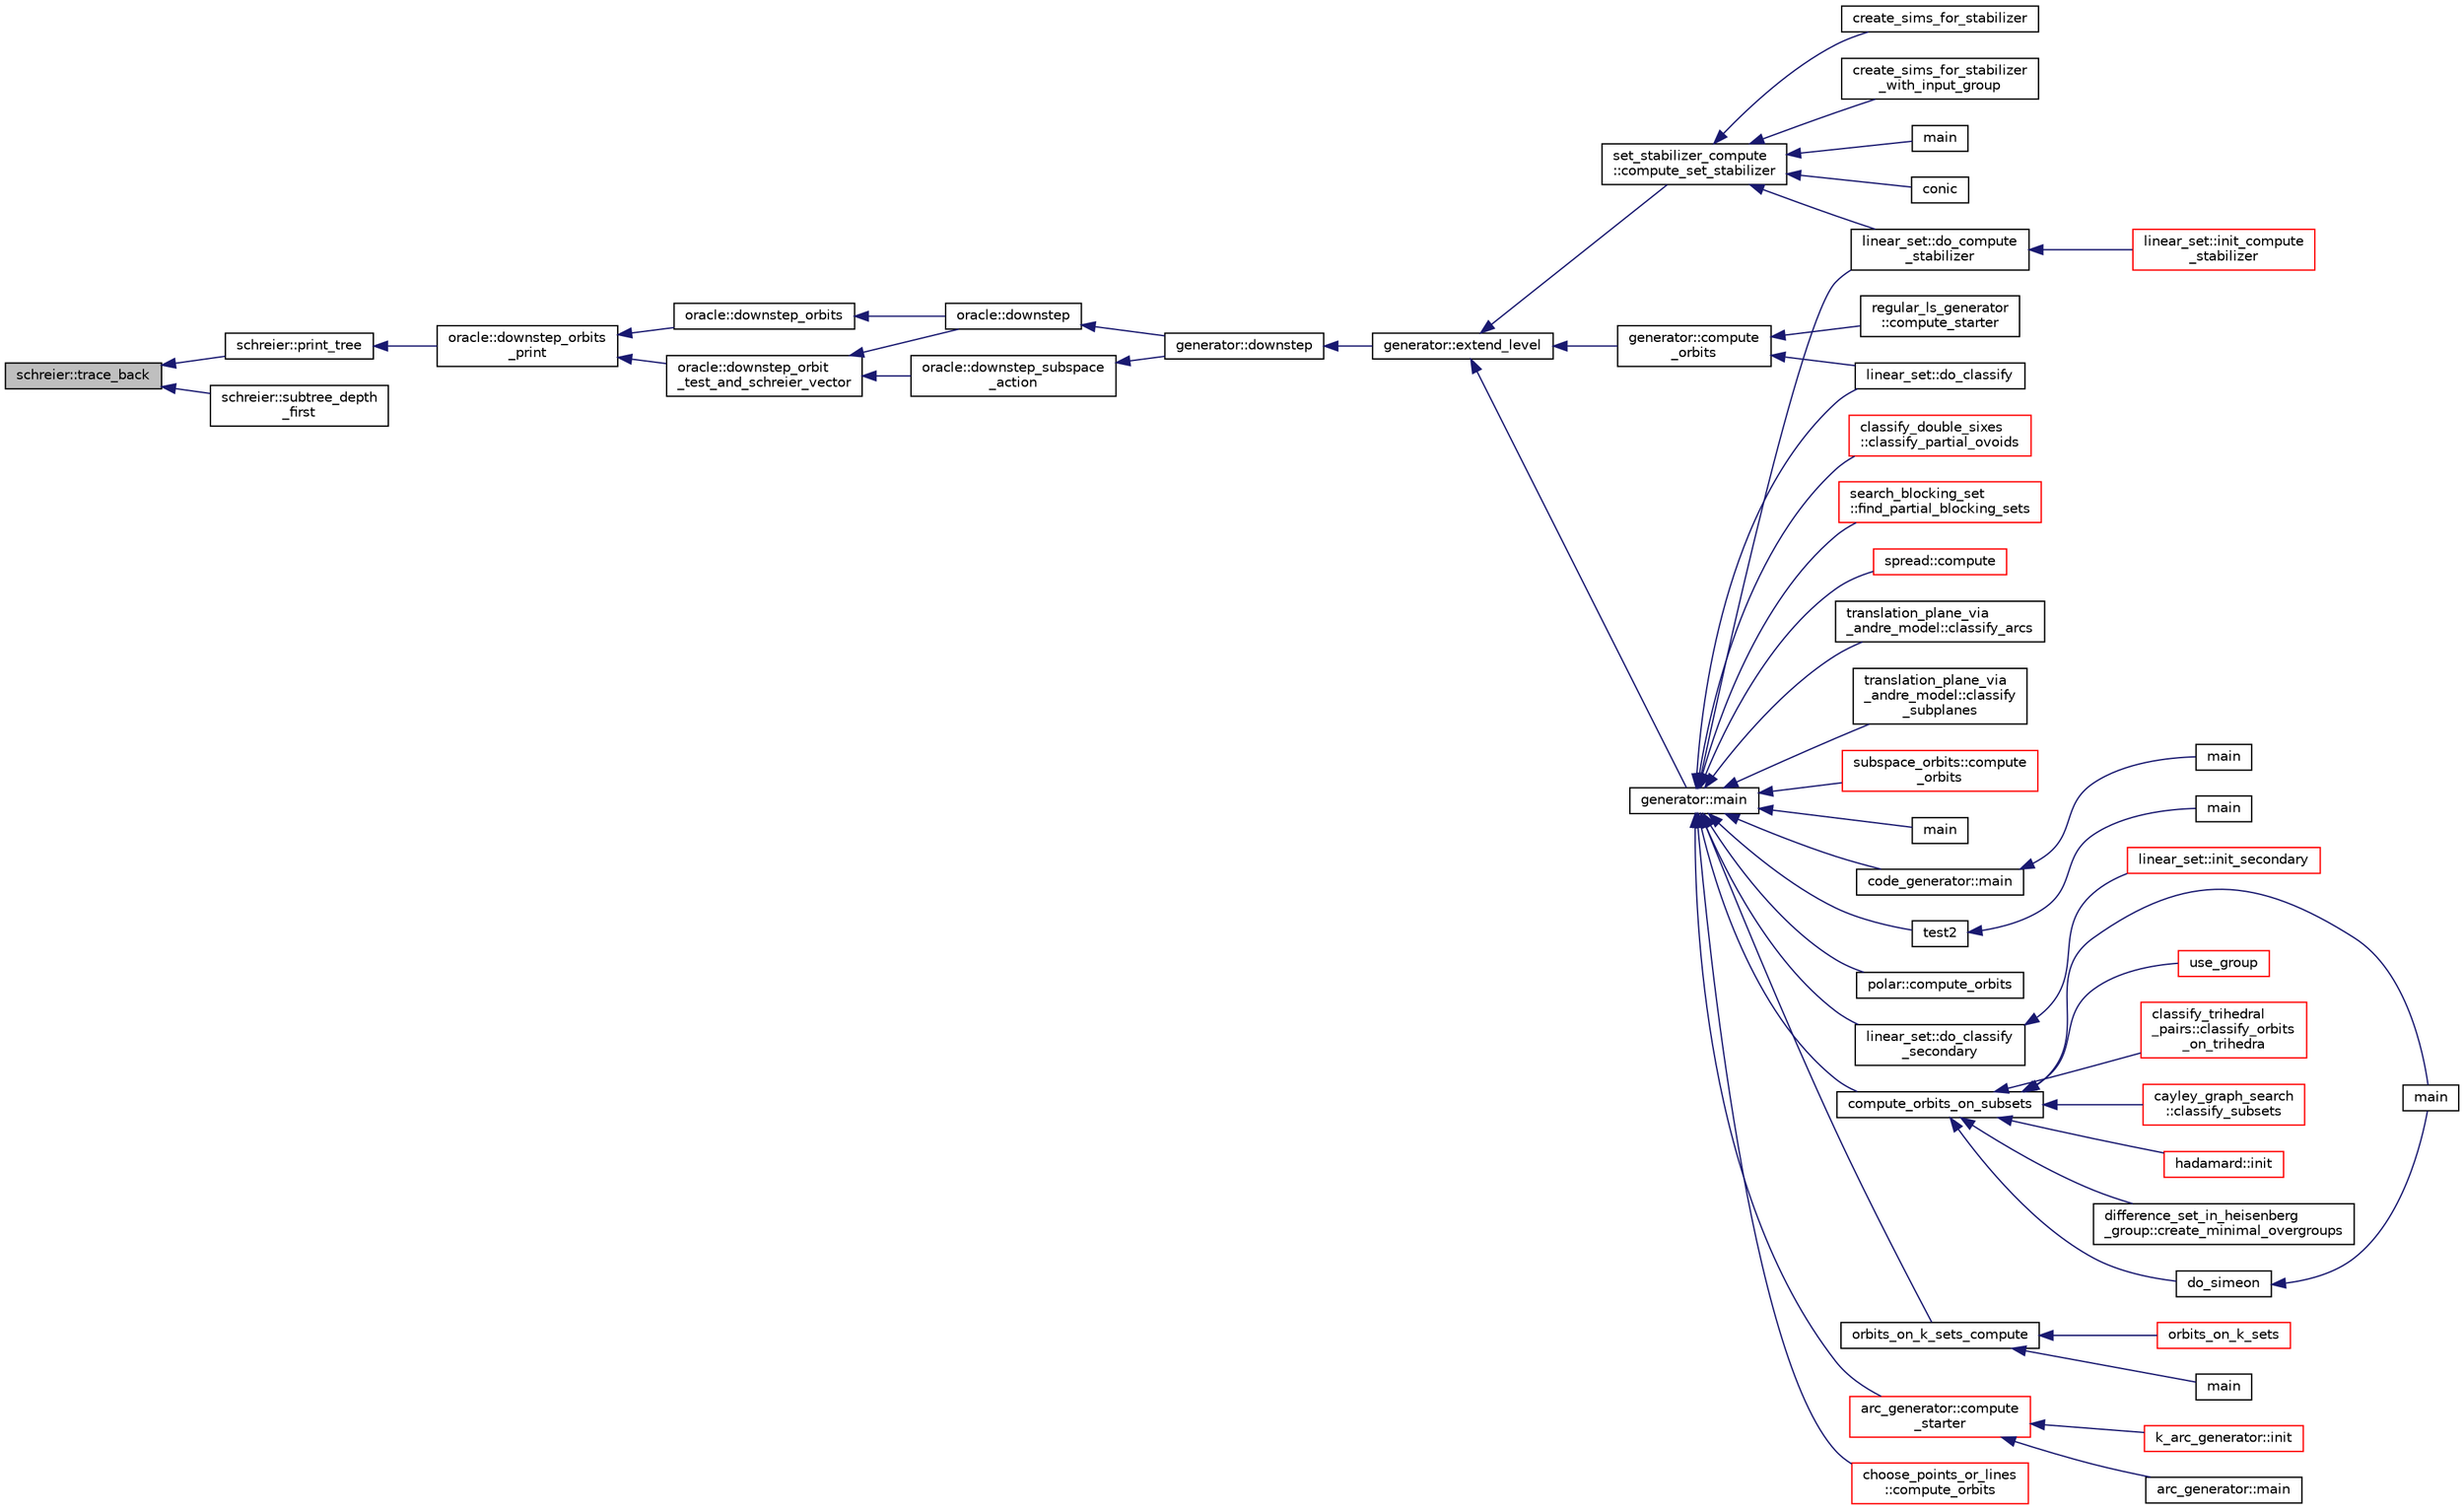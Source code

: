 digraph "schreier::trace_back"
{
  edge [fontname="Helvetica",fontsize="10",labelfontname="Helvetica",labelfontsize="10"];
  node [fontname="Helvetica",fontsize="10",shape=record];
  rankdir="LR";
  Node5486 [label="schreier::trace_back",height=0.2,width=0.4,color="black", fillcolor="grey75", style="filled", fontcolor="black"];
  Node5486 -> Node5487 [dir="back",color="midnightblue",fontsize="10",style="solid",fontname="Helvetica"];
  Node5487 [label="schreier::print_tree",height=0.2,width=0.4,color="black", fillcolor="white", style="filled",URL="$d3/dd6/classschreier.html#a061ee745522fd39eef92cdd519869c99"];
  Node5487 -> Node5488 [dir="back",color="midnightblue",fontsize="10",style="solid",fontname="Helvetica"];
  Node5488 [label="oracle::downstep_orbits\l_print",height=0.2,width=0.4,color="black", fillcolor="white", style="filled",URL="$d7/da7/classoracle.html#a7c267cd92618aacf63d6fb3d8730df33"];
  Node5488 -> Node5489 [dir="back",color="midnightblue",fontsize="10",style="solid",fontname="Helvetica"];
  Node5489 [label="oracle::downstep_orbits",height=0.2,width=0.4,color="black", fillcolor="white", style="filled",URL="$d7/da7/classoracle.html#a65ea623f3a7b2e3dba4e29638207bc53"];
  Node5489 -> Node5490 [dir="back",color="midnightblue",fontsize="10",style="solid",fontname="Helvetica"];
  Node5490 [label="oracle::downstep",height=0.2,width=0.4,color="black", fillcolor="white", style="filled",URL="$d7/da7/classoracle.html#a4fbc6710b45e5af5c2fb5bc3aa6d3bb1"];
  Node5490 -> Node5491 [dir="back",color="midnightblue",fontsize="10",style="solid",fontname="Helvetica"];
  Node5491 [label="generator::downstep",height=0.2,width=0.4,color="black", fillcolor="white", style="filled",URL="$d7/d73/classgenerator.html#ad90bc284af0b5f5beae960a0bd7a5b43"];
  Node5491 -> Node5492 [dir="back",color="midnightblue",fontsize="10",style="solid",fontname="Helvetica"];
  Node5492 [label="generator::extend_level",height=0.2,width=0.4,color="black", fillcolor="white", style="filled",URL="$d7/d73/classgenerator.html#a91b84d80ccec0cd2136bc221c30e0f8e"];
  Node5492 -> Node5493 [dir="back",color="midnightblue",fontsize="10",style="solid",fontname="Helvetica"];
  Node5493 [label="set_stabilizer_compute\l::compute_set_stabilizer",height=0.2,width=0.4,color="black", fillcolor="white", style="filled",URL="$d8/dc6/classset__stabilizer__compute.html#ad4f92074322e98c7cd0ed5d4f8486b76"];
  Node5493 -> Node5494 [dir="back",color="midnightblue",fontsize="10",style="solid",fontname="Helvetica"];
  Node5494 [label="main",height=0.2,width=0.4,color="black", fillcolor="white", style="filled",URL="$db/d67/test__hyperoval_8_c.html#a3c04138a5bfe5d72780bb7e82a18e627"];
  Node5493 -> Node5495 [dir="back",color="midnightblue",fontsize="10",style="solid",fontname="Helvetica"];
  Node5495 [label="conic",height=0.2,width=0.4,color="black", fillcolor="white", style="filled",URL="$d4/de8/conic_8_c.html#a96def9474b981a9d5831a9b48d85d652"];
  Node5493 -> Node5496 [dir="back",color="midnightblue",fontsize="10",style="solid",fontname="Helvetica"];
  Node5496 [label="linear_set::do_compute\l_stabilizer",height=0.2,width=0.4,color="black", fillcolor="white", style="filled",URL="$dd/d86/classlinear__set.html#ae8f58ded28fb5370f4459cca42b7463b"];
  Node5496 -> Node5497 [dir="back",color="midnightblue",fontsize="10",style="solid",fontname="Helvetica"];
  Node5497 [label="linear_set::init_compute\l_stabilizer",height=0.2,width=0.4,color="red", fillcolor="white", style="filled",URL="$dd/d86/classlinear__set.html#a0cc3eaec1896fdc977b62e94623b055b"];
  Node5493 -> Node5499 [dir="back",color="midnightblue",fontsize="10",style="solid",fontname="Helvetica"];
  Node5499 [label="create_sims_for_stabilizer",height=0.2,width=0.4,color="black", fillcolor="white", style="filled",URL="$d0/d76/tl__algebra__and__number__theory_8h.html#af2c67d225072549409be710ac3cd30f8"];
  Node5493 -> Node5500 [dir="back",color="midnightblue",fontsize="10",style="solid",fontname="Helvetica"];
  Node5500 [label="create_sims_for_stabilizer\l_with_input_group",height=0.2,width=0.4,color="black", fillcolor="white", style="filled",URL="$d0/d76/tl__algebra__and__number__theory_8h.html#af5482567a8d6ba5c2fe593bf6f7f9a0f"];
  Node5492 -> Node5501 [dir="back",color="midnightblue",fontsize="10",style="solid",fontname="Helvetica"];
  Node5501 [label="generator::compute\l_orbits",height=0.2,width=0.4,color="black", fillcolor="white", style="filled",URL="$d7/d73/classgenerator.html#a23989bc20ecaaed39c4119c758367f40"];
  Node5501 -> Node5502 [dir="back",color="midnightblue",fontsize="10",style="solid",fontname="Helvetica"];
  Node5502 [label="regular_ls_generator\l::compute_starter",height=0.2,width=0.4,color="black", fillcolor="white", style="filled",URL="$d2/dd8/classregular__ls__generator.html#aa38907741058694a73194b02ceb4a53d"];
  Node5501 -> Node5503 [dir="back",color="midnightblue",fontsize="10",style="solid",fontname="Helvetica"];
  Node5503 [label="linear_set::do_classify",height=0.2,width=0.4,color="black", fillcolor="white", style="filled",URL="$dd/d86/classlinear__set.html#a3eb2dbce7fa8b71901dfc12f288ddd0c"];
  Node5492 -> Node5504 [dir="back",color="midnightblue",fontsize="10",style="solid",fontname="Helvetica"];
  Node5504 [label="generator::main",height=0.2,width=0.4,color="black", fillcolor="white", style="filled",URL="$d7/d73/classgenerator.html#a01abff8e9f231bf0d82e2e8e0061f242"];
  Node5504 -> Node5505 [dir="back",color="midnightblue",fontsize="10",style="solid",fontname="Helvetica"];
  Node5505 [label="main",height=0.2,width=0.4,color="black", fillcolor="white", style="filled",URL="$d2/d11/codes_8h.html#a217dbf8b442f20279ea00b898af96f52"];
  Node5504 -> Node5506 [dir="back",color="midnightblue",fontsize="10",style="solid",fontname="Helvetica"];
  Node5506 [label="code_generator::main",height=0.2,width=0.4,color="black", fillcolor="white", style="filled",URL="$db/d37/classcode__generator.html#ab3cf3a306e4032c2b471ac95321c599f"];
  Node5506 -> Node5507 [dir="back",color="midnightblue",fontsize="10",style="solid",fontname="Helvetica"];
  Node5507 [label="main",height=0.2,width=0.4,color="black", fillcolor="white", style="filled",URL="$d4/d4f/codes_8_c.html#a217dbf8b442f20279ea00b898af96f52"];
  Node5504 -> Node5508 [dir="back",color="midnightblue",fontsize="10",style="solid",fontname="Helvetica"];
  Node5508 [label="test2",height=0.2,width=0.4,color="black", fillcolor="white", style="filled",URL="$d9/db0/factor__space_8_c.html#a39d73a812e5fd8f1bc111e948368cb10"];
  Node5508 -> Node5509 [dir="back",color="midnightblue",fontsize="10",style="solid",fontname="Helvetica"];
  Node5509 [label="main",height=0.2,width=0.4,color="black", fillcolor="white", style="filled",URL="$d9/db0/factor__space_8_c.html#a3c04138a5bfe5d72780bb7e82a18e627"];
  Node5504 -> Node5510 [dir="back",color="midnightblue",fontsize="10",style="solid",fontname="Helvetica"];
  Node5510 [label="polar::compute_orbits",height=0.2,width=0.4,color="black", fillcolor="white", style="filled",URL="$da/d1c/classpolar.html#ac4c3c4f95d14c74ff4a3ec3f3479a1da"];
  Node5504 -> Node5503 [dir="back",color="midnightblue",fontsize="10",style="solid",fontname="Helvetica"];
  Node5504 -> Node5511 [dir="back",color="midnightblue",fontsize="10",style="solid",fontname="Helvetica"];
  Node5511 [label="linear_set::do_classify\l_secondary",height=0.2,width=0.4,color="black", fillcolor="white", style="filled",URL="$dd/d86/classlinear__set.html#a47eb7f9995f3343abd3bdfbf9a9a9162"];
  Node5511 -> Node5512 [dir="back",color="midnightblue",fontsize="10",style="solid",fontname="Helvetica"];
  Node5512 [label="linear_set::init_secondary",height=0.2,width=0.4,color="red", fillcolor="white", style="filled",URL="$dd/d86/classlinear__set.html#a7bf8cd7805559b5762921687a7c1ed97"];
  Node5504 -> Node5496 [dir="back",color="midnightblue",fontsize="10",style="solid",fontname="Helvetica"];
  Node5504 -> Node5514 [dir="back",color="midnightblue",fontsize="10",style="solid",fontname="Helvetica"];
  Node5514 [label="compute_orbits_on_subsets",height=0.2,width=0.4,color="black", fillcolor="white", style="filled",URL="$d3/d35/snakes__and__ladders__global_8_c.html#af33697aede0480110b1227f727252637"];
  Node5514 -> Node5515 [dir="back",color="midnightblue",fontsize="10",style="solid",fontname="Helvetica"];
  Node5515 [label="cayley_graph_search\l::classify_subsets",height=0.2,width=0.4,color="red", fillcolor="white", style="filled",URL="$de/dae/classcayley__graph__search.html#a4cf8a90752e018a281481ac80ad52c4b"];
  Node5514 -> Node5518 [dir="back",color="midnightblue",fontsize="10",style="solid",fontname="Helvetica"];
  Node5518 [label="hadamard::init",height=0.2,width=0.4,color="red", fillcolor="white", style="filled",URL="$d7/dbb/classhadamard.html#a16af359850b8bdd0d2a73e260d496c33"];
  Node5514 -> Node5520 [dir="back",color="midnightblue",fontsize="10",style="solid",fontname="Helvetica"];
  Node5520 [label="difference_set_in_heisenberg\l_group::create_minimal_overgroups",height=0.2,width=0.4,color="black", fillcolor="white", style="filled",URL="$de/d8a/classdifference__set__in__heisenberg__group.html#a9bde5ad5da3ebaebf98fbfd3e8110b79"];
  Node5514 -> Node5521 [dir="back",color="midnightblue",fontsize="10",style="solid",fontname="Helvetica"];
  Node5521 [label="main",height=0.2,width=0.4,color="black", fillcolor="white", style="filled",URL="$d5/d13/simeon_8_c.html#ae66f6b31b5ad750f1fe042a706a4e3d4"];
  Node5514 -> Node5522 [dir="back",color="midnightblue",fontsize="10",style="solid",fontname="Helvetica"];
  Node5522 [label="do_simeon",height=0.2,width=0.4,color="black", fillcolor="white", style="filled",URL="$d5/d13/simeon_8_c.html#a36cf3f9cb484fa44da7a7dfcbe9385d0"];
  Node5522 -> Node5521 [dir="back",color="midnightblue",fontsize="10",style="solid",fontname="Helvetica"];
  Node5514 -> Node5523 [dir="back",color="midnightblue",fontsize="10",style="solid",fontname="Helvetica"];
  Node5523 [label="use_group",height=0.2,width=0.4,color="red", fillcolor="white", style="filled",URL="$d9/d9f/all__cliques_8_c.html#aba62531e97173264c39afe2c7857af31"];
  Node5514 -> Node5525 [dir="back",color="midnightblue",fontsize="10",style="solid",fontname="Helvetica"];
  Node5525 [label="classify_trihedral\l_pairs::classify_orbits\l_on_trihedra",height=0.2,width=0.4,color="red", fillcolor="white", style="filled",URL="$d1/d21/classclassify__trihedral__pairs.html#a99625621bfba4bb65b3d60304b306539"];
  Node5504 -> Node5532 [dir="back",color="midnightblue",fontsize="10",style="solid",fontname="Helvetica"];
  Node5532 [label="orbits_on_k_sets_compute",height=0.2,width=0.4,color="black", fillcolor="white", style="filled",URL="$d3/d35/snakes__and__ladders__global_8_c.html#a96743526b15703539d544499276aaa71"];
  Node5532 -> Node5533 [dir="back",color="midnightblue",fontsize="10",style="solid",fontname="Helvetica"];
  Node5533 [label="main",height=0.2,width=0.4,color="black", fillcolor="white", style="filled",URL="$d9/d5f/example__fano__plane_8_c.html#ae66f6b31b5ad750f1fe042a706a4e3d4"];
  Node5532 -> Node5534 [dir="back",color="midnightblue",fontsize="10",style="solid",fontname="Helvetica"];
  Node5534 [label="orbits_on_k_sets",height=0.2,width=0.4,color="red", fillcolor="white", style="filled",URL="$d3/d35/snakes__and__ladders__global_8_c.html#afe3d79116aa8b4d1a93d444a3a979b6e"];
  Node5504 -> Node5543 [dir="back",color="midnightblue",fontsize="10",style="solid",fontname="Helvetica"];
  Node5543 [label="arc_generator::compute\l_starter",height=0.2,width=0.4,color="red", fillcolor="white", style="filled",URL="$d4/d21/classarc__generator.html#aad1dcec3a1c302e743d574bd1ac857d9"];
  Node5543 -> Node5542 [dir="back",color="midnightblue",fontsize="10",style="solid",fontname="Helvetica"];
  Node5542 [label="arc_generator::main",height=0.2,width=0.4,color="black", fillcolor="white", style="filled",URL="$d4/d21/classarc__generator.html#ad80140b51b165dad1fe6ab232be7829a"];
  Node5543 -> Node5544 [dir="back",color="midnightblue",fontsize="10",style="solid",fontname="Helvetica"];
  Node5544 [label="k_arc_generator::init",height=0.2,width=0.4,color="red", fillcolor="white", style="filled",URL="$d6/dd8/classk__arc__generator.html#a6036d9f52ede9f8ca681505626b5361d"];
  Node5504 -> Node5548 [dir="back",color="midnightblue",fontsize="10",style="solid",fontname="Helvetica"];
  Node5548 [label="choose_points_or_lines\l::compute_orbits",height=0.2,width=0.4,color="red", fillcolor="white", style="filled",URL="$d6/d75/classchoose__points__or__lines.html#adc353e2d41dc8a39563322c8cdd85f61"];
  Node5504 -> Node5550 [dir="back",color="midnightblue",fontsize="10",style="solid",fontname="Helvetica"];
  Node5550 [label="classify_double_sixes\l::classify_partial_ovoids",height=0.2,width=0.4,color="red", fillcolor="white", style="filled",URL="$dd/d23/classclassify__double__sixes.html#a2253fca143a0e8a3e39655eb05668ae9"];
  Node5504 -> Node5552 [dir="back",color="midnightblue",fontsize="10",style="solid",fontname="Helvetica"];
  Node5552 [label="search_blocking_set\l::find_partial_blocking_sets",height=0.2,width=0.4,color="red", fillcolor="white", style="filled",URL="$dc/d36/classsearch__blocking__set.html#ad3fdb3d356db75a02c406bc9d4e9e9b6"];
  Node5504 -> Node5554 [dir="back",color="midnightblue",fontsize="10",style="solid",fontname="Helvetica"];
  Node5554 [label="spread::compute",height=0.2,width=0.4,color="red", fillcolor="white", style="filled",URL="$da/dc1/classspread.html#a9674466d3e03b8dad79882299c638a21"];
  Node5504 -> Node5556 [dir="back",color="midnightblue",fontsize="10",style="solid",fontname="Helvetica"];
  Node5556 [label="translation_plane_via\l_andre_model::classify_arcs",height=0.2,width=0.4,color="black", fillcolor="white", style="filled",URL="$d1/dcc/classtranslation__plane__via__andre__model.html#ac8f002e812a8b152d41e806688601c5e"];
  Node5504 -> Node5557 [dir="back",color="midnightblue",fontsize="10",style="solid",fontname="Helvetica"];
  Node5557 [label="translation_plane_via\l_andre_model::classify\l_subplanes",height=0.2,width=0.4,color="black", fillcolor="white", style="filled",URL="$d1/dcc/classtranslation__plane__via__andre__model.html#a794fefa95f0a7f7b887133375988ee55"];
  Node5504 -> Node5558 [dir="back",color="midnightblue",fontsize="10",style="solid",fontname="Helvetica"];
  Node5558 [label="subspace_orbits::compute\l_orbits",height=0.2,width=0.4,color="red", fillcolor="white", style="filled",URL="$d2/d9f/classsubspace__orbits.html#a2778f8d49cde1675de1ef6acfe180b63"];
  Node5488 -> Node5560 [dir="back",color="midnightblue",fontsize="10",style="solid",fontname="Helvetica"];
  Node5560 [label="oracle::downstep_orbit\l_test_and_schreier_vector",height=0.2,width=0.4,color="black", fillcolor="white", style="filled",URL="$d7/da7/classoracle.html#a140c3df3ca2f645e364b5cd644c088ab"];
  Node5560 -> Node5490 [dir="back",color="midnightblue",fontsize="10",style="solid",fontname="Helvetica"];
  Node5560 -> Node5561 [dir="back",color="midnightblue",fontsize="10",style="solid",fontname="Helvetica"];
  Node5561 [label="oracle::downstep_subspace\l_action",height=0.2,width=0.4,color="black", fillcolor="white", style="filled",URL="$d7/da7/classoracle.html#a26f568b84b1ca2c24f619278ac88c407"];
  Node5561 -> Node5491 [dir="back",color="midnightblue",fontsize="10",style="solid",fontname="Helvetica"];
  Node5486 -> Node5562 [dir="back",color="midnightblue",fontsize="10",style="solid",fontname="Helvetica"];
  Node5562 [label="schreier::subtree_depth\l_first",height=0.2,width=0.4,color="black", fillcolor="white", style="filled",URL="$d3/dd6/classschreier.html#a7999505b1f9db756bdb99abd0effba3a"];
}
